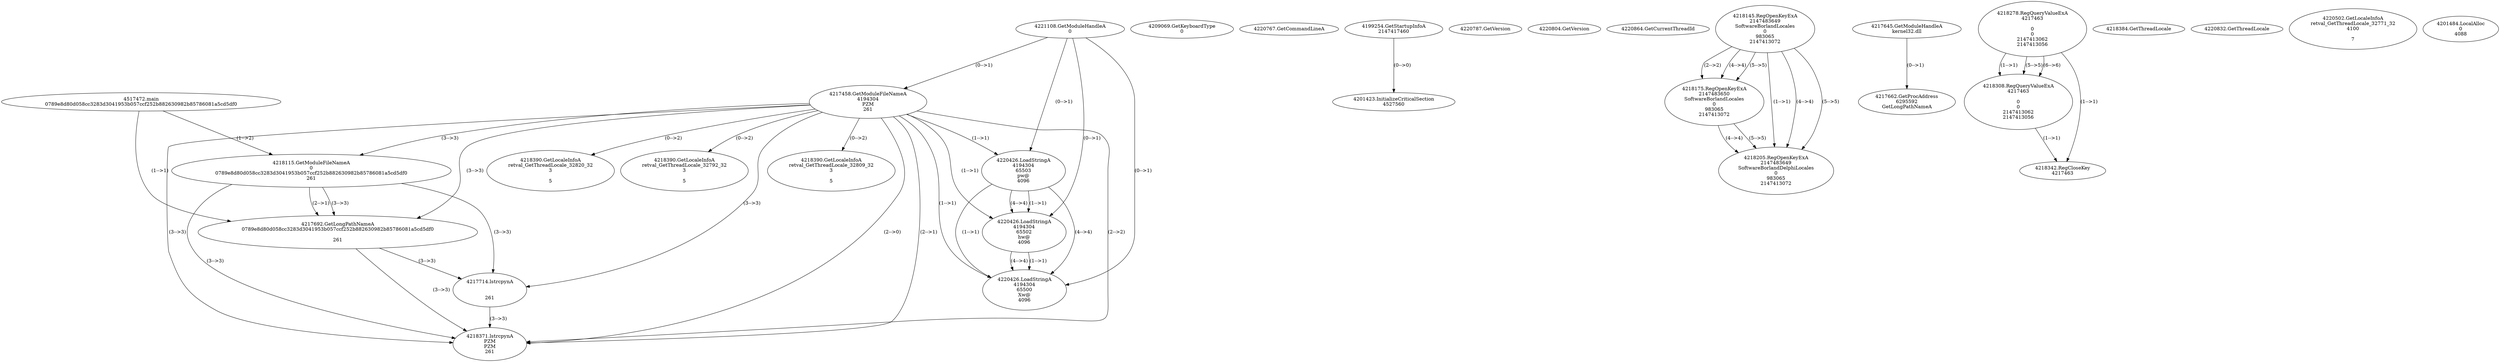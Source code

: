 // Global SCDG with merge call
digraph {
	0 [label="4517472.main
0789e8d80d058cc3283d3041953b057ccf252b882630982b85786081a5cd5df0"]
	1 [label="4221108.GetModuleHandleA
0"]
	2 [label="4209069.GetKeyboardType
0"]
	3 [label="4220767.GetCommandLineA
"]
	4 [label="4199254.GetStartupInfoA
2147417460"]
	5 [label="4220787.GetVersion
"]
	6 [label="4220804.GetVersion
"]
	7 [label="4220864.GetCurrentThreadId
"]
	8 [label="4217458.GetModuleFileNameA
4194304
PZM
261"]
	1 -> 8 [label="(0-->1)"]
	9 [label="4218115.GetModuleFileNameA
0
0789e8d80d058cc3283d3041953b057ccf252b882630982b85786081a5cd5df0
261"]
	0 -> 9 [label="(1-->2)"]
	8 -> 9 [label="(3-->3)"]
	10 [label="4218145.RegOpenKeyExA
2147483649
Software\Borland\Locales
0
983065
2147413072"]
	11 [label="4218175.RegOpenKeyExA
2147483650
Software\Borland\Locales
0
983065
2147413072"]
	10 -> 11 [label="(2-->2)"]
	10 -> 11 [label="(4-->4)"]
	10 -> 11 [label="(5-->5)"]
	12 [label="4218205.RegOpenKeyExA
2147483649
Software\Borland\Delphi\Locales
0
983065
2147413072"]
	10 -> 12 [label="(1-->1)"]
	10 -> 12 [label="(4-->4)"]
	11 -> 12 [label="(4-->4)"]
	10 -> 12 [label="(5-->5)"]
	11 -> 12 [label="(5-->5)"]
	13 [label="4217645.GetModuleHandleA
kernel32.dll"]
	14 [label="4217662.GetProcAddress
6295592
GetLongPathNameA"]
	13 -> 14 [label="(0-->1)"]
	15 [label="4217692.GetLongPathNameA
0789e8d80d058cc3283d3041953b057ccf252b882630982b85786081a5cd5df0

261"]
	0 -> 15 [label="(1-->1)"]
	9 -> 15 [label="(2-->1)"]
	8 -> 15 [label="(3-->3)"]
	9 -> 15 [label="(3-->3)"]
	16 [label="4217714.lstrcpynA


261"]
	8 -> 16 [label="(3-->3)"]
	9 -> 16 [label="(3-->3)"]
	15 -> 16 [label="(3-->3)"]
	17 [label="4218278.RegQueryValueExA
4217463

0
0
2147413062
2147413056"]
	18 [label="4218308.RegQueryValueExA
4217463

0
0
2147413062
2147413056"]
	17 -> 18 [label="(1-->1)"]
	17 -> 18 [label="(5-->5)"]
	17 -> 18 [label="(6-->6)"]
	19 [label="4218342.RegCloseKey
4217463"]
	17 -> 19 [label="(1-->1)"]
	18 -> 19 [label="(1-->1)"]
	20 [label="4218371.lstrcpynA
PZM
PZM
261"]
	8 -> 20 [label="(2-->1)"]
	8 -> 20 [label="(2-->2)"]
	8 -> 20 [label="(3-->3)"]
	9 -> 20 [label="(3-->3)"]
	15 -> 20 [label="(3-->3)"]
	16 -> 20 [label="(3-->3)"]
	8 -> 20 [label="(2-->0)"]
	21 [label="4218384.GetThreadLocale
"]
	22 [label="4218390.GetLocaleInfoA
retval_GetThreadLocale_32820_32
3

5"]
	8 -> 22 [label="(0-->2)"]
	23 [label="4220426.LoadStringA
4194304
65503
pw@
4096"]
	1 -> 23 [label="(0-->1)"]
	8 -> 23 [label="(1-->1)"]
	24 [label="4218390.GetLocaleInfoA
retval_GetThreadLocale_32792_32
3

5"]
	8 -> 24 [label="(0-->2)"]
	25 [label="4220426.LoadStringA
4194304
65502
hw@
4096"]
	1 -> 25 [label="(0-->1)"]
	8 -> 25 [label="(1-->1)"]
	23 -> 25 [label="(1-->1)"]
	23 -> 25 [label="(4-->4)"]
	26 [label="4220832.GetThreadLocale
"]
	27 [label="4220502.GetLocaleInfoA
retval_GetThreadLocale_32771_32
4100

7"]
	28 [label="4218390.GetLocaleInfoA
retval_GetThreadLocale_32809_32
3

5"]
	8 -> 28 [label="(0-->2)"]
	29 [label="4201423.InitializeCriticalSection
4527560"]
	4 -> 29 [label="(0-->0)"]
	30 [label="4201484.LocalAlloc
0
4088"]
	31 [label="4220426.LoadStringA
4194304
65500
Xw@
4096"]
	1 -> 31 [label="(0-->1)"]
	8 -> 31 [label="(1-->1)"]
	23 -> 31 [label="(1-->1)"]
	25 -> 31 [label="(1-->1)"]
	23 -> 31 [label="(4-->4)"]
	25 -> 31 [label="(4-->4)"]
}

